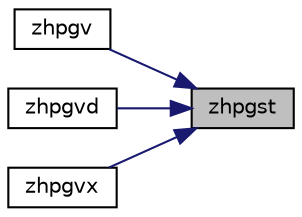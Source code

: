 digraph "zhpgst"
{
 // LATEX_PDF_SIZE
  edge [fontname="Helvetica",fontsize="10",labelfontname="Helvetica",labelfontsize="10"];
  node [fontname="Helvetica",fontsize="10",shape=record];
  rankdir="RL";
  Node1 [label="zhpgst",height=0.2,width=0.4,color="black", fillcolor="grey75", style="filled", fontcolor="black",tooltip="ZHPGST"];
  Node1 -> Node2 [dir="back",color="midnightblue",fontsize="10",style="solid",fontname="Helvetica"];
  Node2 [label="zhpgv",height=0.2,width=0.4,color="black", fillcolor="white", style="filled",URL="$zhpgv_8f.html#af530dcc3dabfea2488e8d639df175d5f",tooltip="ZHPGV"];
  Node1 -> Node3 [dir="back",color="midnightblue",fontsize="10",style="solid",fontname="Helvetica"];
  Node3 [label="zhpgvd",height=0.2,width=0.4,color="black", fillcolor="white", style="filled",URL="$zhpgvd_8f.html#af6720700dfc0d1692416a4e9bab0e6a7",tooltip="ZHPGVD"];
  Node1 -> Node4 [dir="back",color="midnightblue",fontsize="10",style="solid",fontname="Helvetica"];
  Node4 [label="zhpgvx",height=0.2,width=0.4,color="black", fillcolor="white", style="filled",URL="$zhpgvx_8f.html#aa447b35fe8cbabe3cf262579e49a96b1",tooltip="ZHPGVX"];
}
